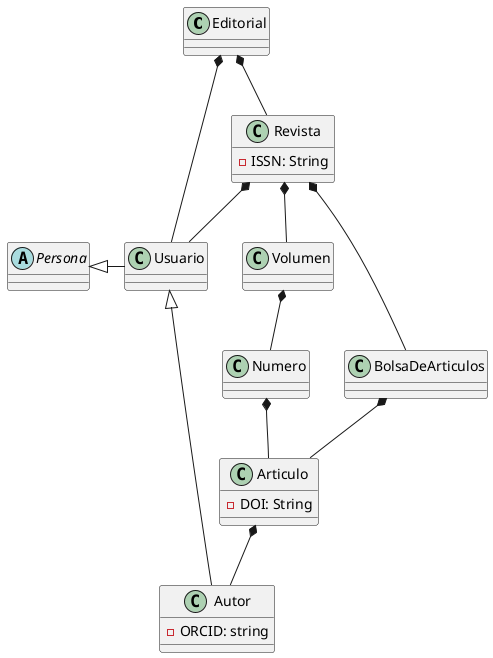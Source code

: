 @startuml modeloDelDominio


class Editorial
class Volumen 
class Numero
class BolsaDeArticulos
abstract class Persona
class Usuario

class Revista {
    -ISSN: String
}
 
class Articulo {
    -DOI: String
}
class Autor extends Usuario {
    -ORCID: string
}



Usuario -l-|> Persona
Revista *-- BolsaDeArticulos
BolsaDeArticulos *-- Articulo
Editorial  *--   Revista
Revista  *--  Volumen
Volumen  *--  Numero
Numero  *--  Articulo
Articulo  *--  Autor
Revista *--  Usuario

Editorial  *--  Usuario

@enduml